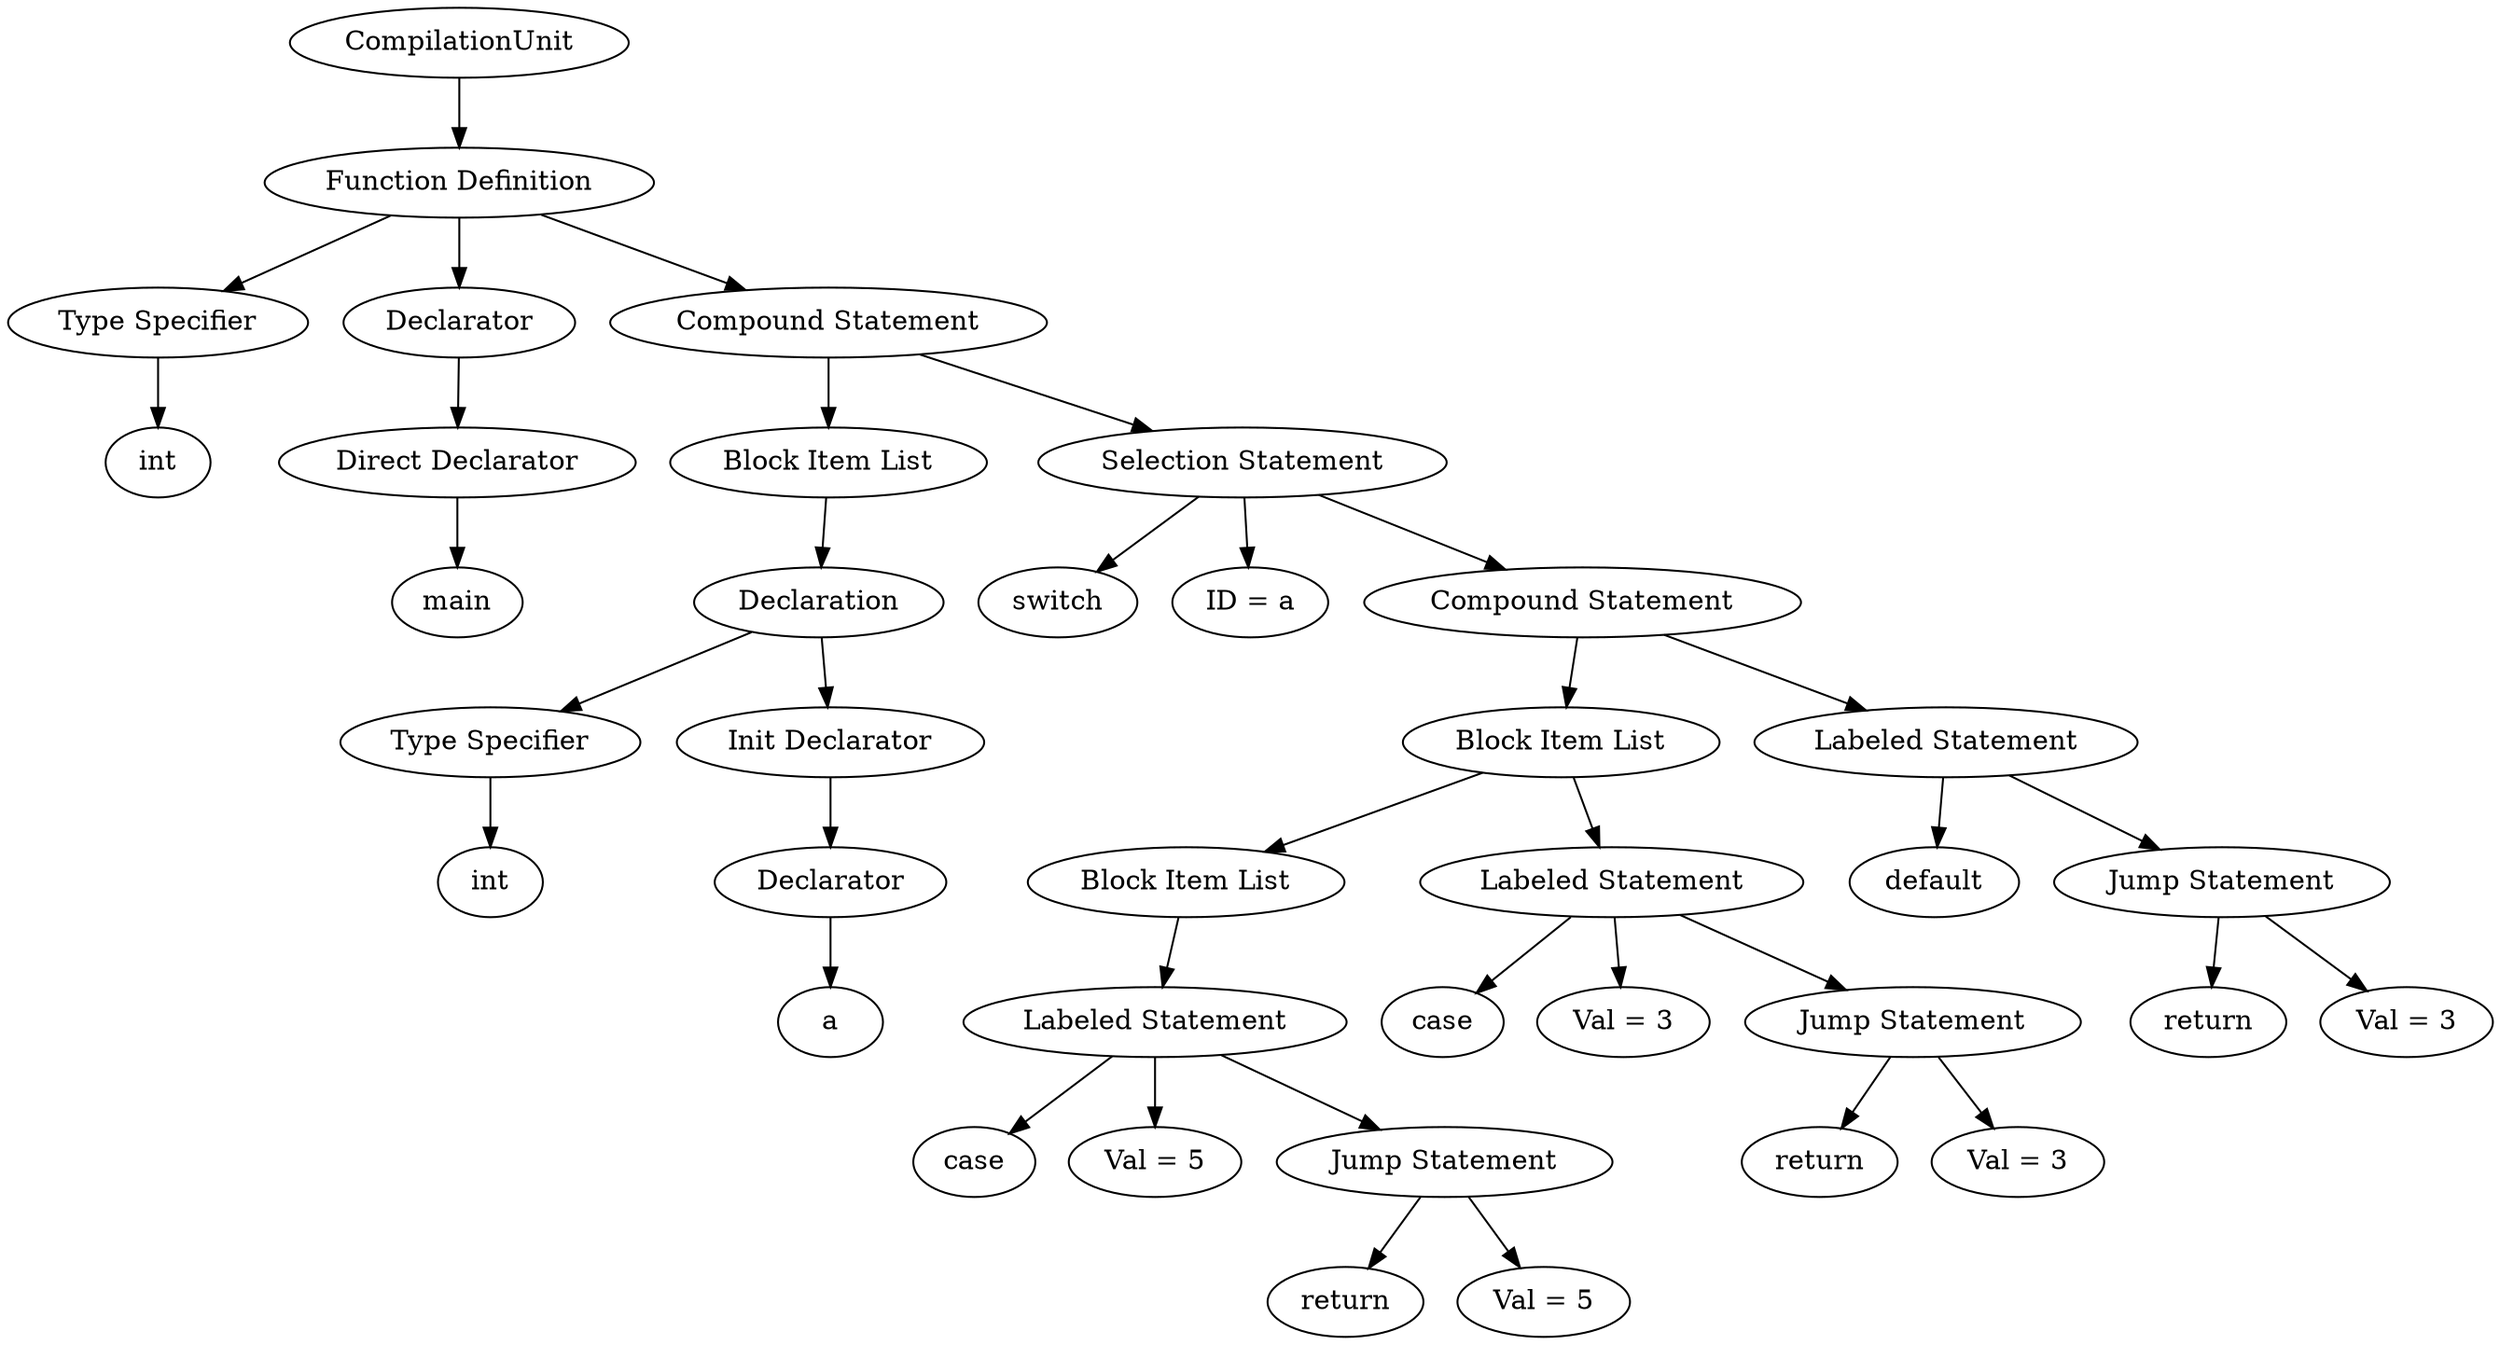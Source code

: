 digraph G {
		Q0[label="CompilationUnit"];
		Q0 -> Q1
		Q1[label="Function Definition"];
		Q1 -> Q2
		Q2[label="Type Specifier"];
		Q2 -> Q3
		Q3[label="int"];
		Q1 -> Q4
		Q4[label="Declarator"];
		Q4 -> Q5
		Q5[label="Direct Declarator"];
		Q5 -> Q6
		Q6[label="main"];
		Q1 -> Q7
		Q7[label="Compound Statement"];
		Q7 -> Q8
		Q8[label="Block Item List"];
		Q8 -> Q9
		Q9[label="Declaration"];
		Q9 -> Q10
		Q10[label="Type Specifier"];
		Q10 -> Q11
		Q11[label="int"];
		Q9 -> Q12
		Q12[label="Init Declarator"];
		Q12 -> Q13
		Q13[label="Declarator"];
		Q13 -> Q14
		Q14[label="a"];
		Q7 -> Q15
		Q15[label="Selection Statement"];
		Q15 -> Q16
		Q16[label="switch"];
		Q15 -> Q17
		Q17[label="ID = a"];
		Q15 -> Q18
		Q18[label="Compound Statement"];
		Q18 -> Q19
		Q19[label="Block Item List"];
		Q19 -> Q20
		Q20[label="Block Item List"];
		Q20 -> Q21
		Q21[label="Labeled Statement"];
		Q21 -> Q22
		Q22[label="case"];
		Q21 -> Q23
		Q23[label="Val = 5"];
		Q21 -> Q24
		Q24[label="Jump Statement"];
		Q24 -> Q25
		Q25[label="return"];
		Q24 -> Q26
		Q26[label="Val = 5"];
		Q19 -> Q27
		Q27[label="Labeled Statement"];
		Q27 -> Q28
		Q28[label="case"];
		Q27 -> Q29
		Q29[label="Val = 3"];
		Q27 -> Q30
		Q30[label="Jump Statement"];
		Q30 -> Q31
		Q31[label="return"];
		Q30 -> Q32
		Q32[label="Val = 3"];
		Q18 -> Q33
		Q33[label="Labeled Statement"];
		Q33 -> Q34
		Q34[label="default"];
		Q33 -> Q35
		Q35[label="Jump Statement"];
		Q35 -> Q36
		Q36[label="return"];
		Q35 -> Q37
		Q37[label="Val = 3"];
		
}